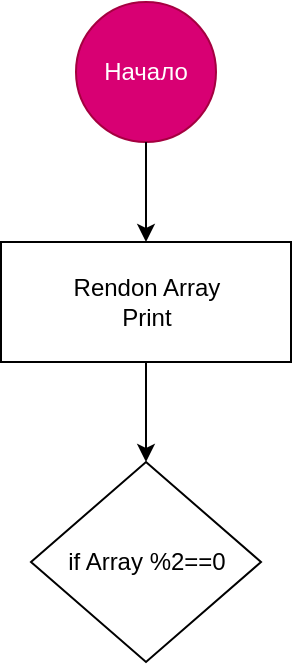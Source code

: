 <mxfile>
    <diagram id="7umQwhdigjmZx1uW5Jcu" name="Страница 1">
        <mxGraphModel dx="820" dy="484" grid="1" gridSize="10" guides="1" tooltips="1" connect="1" arrows="1" fold="1" page="1" pageScale="1" pageWidth="827" pageHeight="1169" math="0" shadow="0">
            <root>
                <mxCell id="0"/>
                <mxCell id="1" parent="0"/>
                <mxCell id="2" value="Начало" style="ellipse;whiteSpace=wrap;html=1;aspect=fixed;fillColor=#d80073;strokeColor=#A50040;fontColor=#ffffff;" vertex="1" parent="1">
                    <mxGeometry x="270" width="70" height="70" as="geometry"/>
                </mxCell>
                <mxCell id="3" value="" style="endArrow=classic;html=1;exitX=0.5;exitY=1;exitDx=0;exitDy=0;" edge="1" parent="1" source="2">
                    <mxGeometry width="50" height="50" relative="1" as="geometry">
                        <mxPoint x="410" y="280" as="sourcePoint"/>
                        <mxPoint x="305" y="120" as="targetPoint"/>
                        <Array as="points"/>
                    </mxGeometry>
                </mxCell>
                <mxCell id="5" value="Rendon Array&lt;br&gt;Print" style="rounded=0;whiteSpace=wrap;html=1;" vertex="1" parent="1">
                    <mxGeometry x="232.5" y="120" width="145" height="60" as="geometry"/>
                </mxCell>
                <mxCell id="6" value="" style="endArrow=classic;html=1;exitX=0.5;exitY=1;exitDx=0;exitDy=0;" edge="1" parent="1" source="5">
                    <mxGeometry width="50" height="50" relative="1" as="geometry">
                        <mxPoint x="370" y="260" as="sourcePoint"/>
                        <mxPoint x="305" y="230" as="targetPoint"/>
                    </mxGeometry>
                </mxCell>
                <mxCell id="7" value="if Array %2==0" style="rhombus;whiteSpace=wrap;html=1;" vertex="1" parent="1">
                    <mxGeometry x="247.5" y="230" width="115" height="100" as="geometry"/>
                </mxCell>
            </root>
        </mxGraphModel>
    </diagram>
</mxfile>